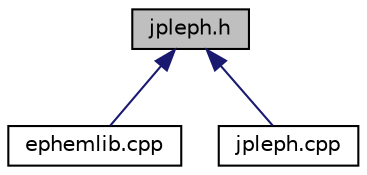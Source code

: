 digraph "jpleph.h"
{
 // INTERACTIVE_SVG=YES
  edge [fontname="Helvetica",fontsize="10",labelfontname="Helvetica",labelfontsize="10"];
  node [fontname="Helvetica",fontsize="10",shape=record];
  Node28 [label="jpleph.h",height=0.2,width=0.4,color="black", fillcolor="grey75", style="filled", fontcolor="black"];
  Node28 -> Node29 [dir="back",color="midnightblue",fontsize="10",style="solid",fontname="Helvetica"];
  Node29 [label="ephemlib.cpp",height=0.2,width=0.4,color="black", fillcolor="white", style="filled",URL="$ephemlib_8cpp.html",tooltip="Ephemeris library source file. "];
  Node28 -> Node30 [dir="back",color="midnightblue",fontsize="10",style="solid",fontname="Helvetica"];
  Node30 [label="jpleph.cpp",height=0.2,width=0.4,color="black", fillcolor="white", style="filled",URL="$jpleph_8cpp.html"];
}
